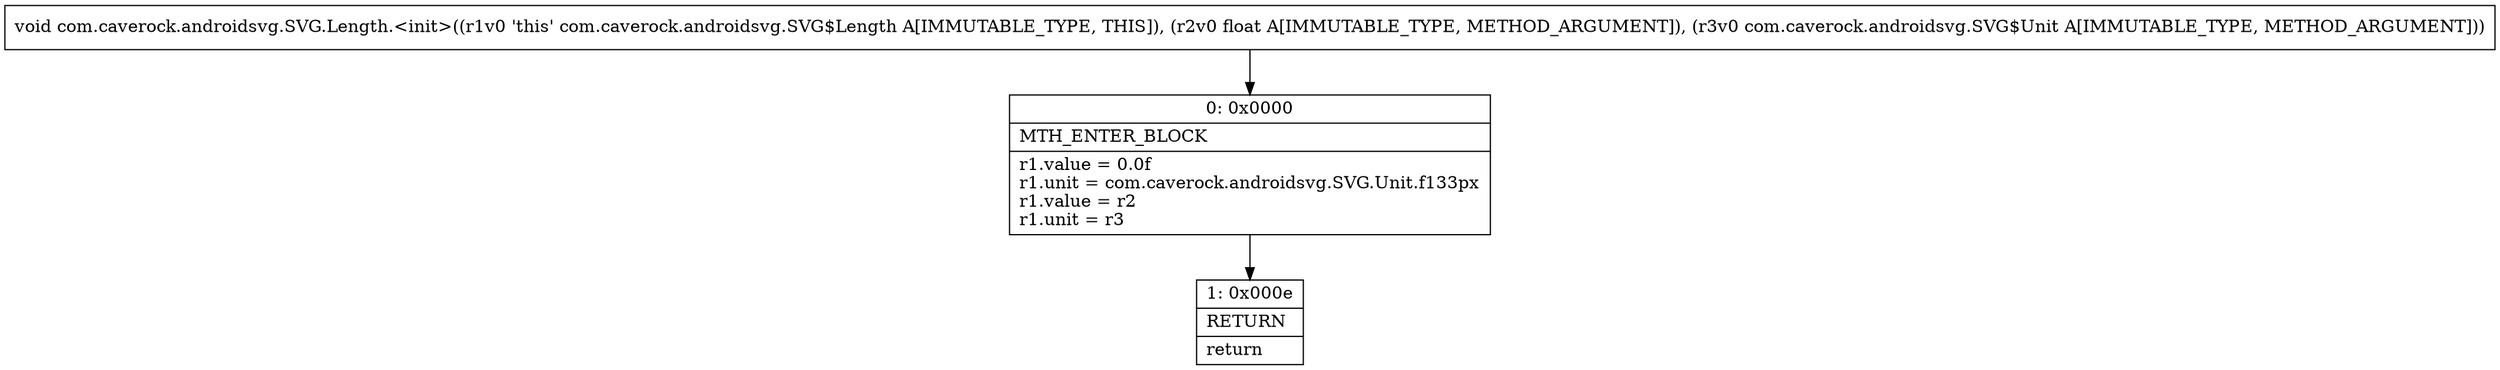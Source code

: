 digraph "CFG forcom.caverock.androidsvg.SVG.Length.\<init\>(FLcom\/caverock\/androidsvg\/SVG$Unit;)V" {
Node_0 [shape=record,label="{0\:\ 0x0000|MTH_ENTER_BLOCK\l|r1.value = 0.0f\lr1.unit = com.caverock.androidsvg.SVG.Unit.f133px\lr1.value = r2\lr1.unit = r3\l}"];
Node_1 [shape=record,label="{1\:\ 0x000e|RETURN\l|return\l}"];
MethodNode[shape=record,label="{void com.caverock.androidsvg.SVG.Length.\<init\>((r1v0 'this' com.caverock.androidsvg.SVG$Length A[IMMUTABLE_TYPE, THIS]), (r2v0 float A[IMMUTABLE_TYPE, METHOD_ARGUMENT]), (r3v0 com.caverock.androidsvg.SVG$Unit A[IMMUTABLE_TYPE, METHOD_ARGUMENT])) }"];
MethodNode -> Node_0;
Node_0 -> Node_1;
}

